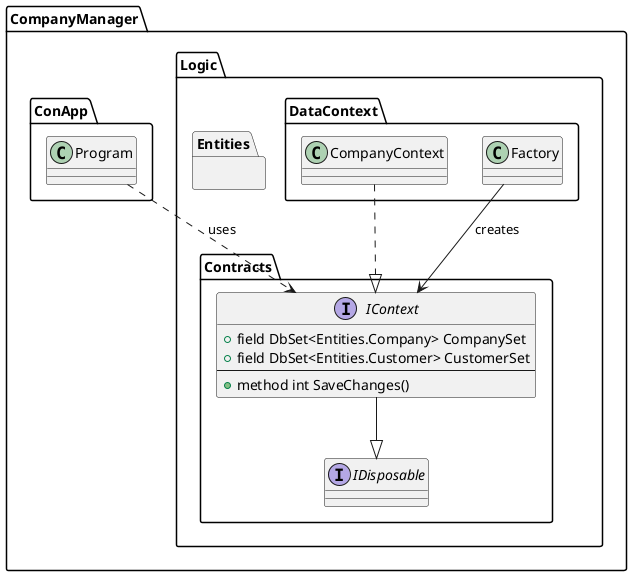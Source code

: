 @startuml
package CompanyManager.Logic.Contracts {
              interface IContext {
                +field DbSet<Entities.Company> CompanySet
                +field DbSet<Entities.Customer> CustomerSet
                --
                +method int SaveChanges()
        }

        interface IDisposable

        IContext --|> IDisposable
}

package CompanyManager.Logic.Entities {
       }

package CompanyManager.Logic.DataContext {
        class CompanyContext {
        }

        class Factory {
        }

        CompanyContext ..|> IContext
        Factory --> IContext : creates
}

package CompanyManager.ConApp {
        class Program {
         }

        Program ..> IContext : uses
}
@enduml
